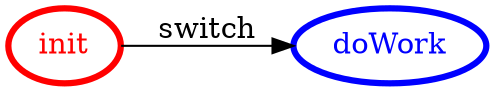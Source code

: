 /*
*
* A GraphViz DOT FSM description 
* Please use a GraphViz visualizer (like http://www.webgraphviz.com)
*  
*/

digraph finite_state_machine {
	rankdir=LR
	size="8,5"
	
	init [ color = red ][ fontcolor = red ][ penwidth = 3 ]
	doWork [ color = blue ][ fontcolor = blue ][ penwidth = 3 ]
	
	init -> doWork [ label = "switch" ][ color = black ][ fontcolor = black ]
}
